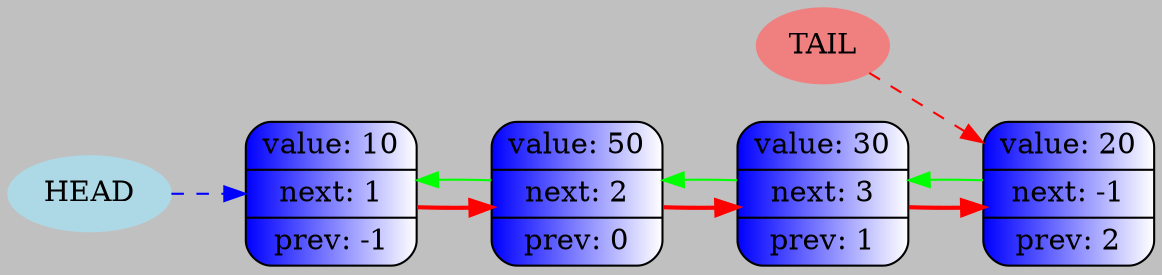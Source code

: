 digraph G {
    rankdir = LR;
    bgcolor="#C0C0C0";

    node000 [shape=Mrecord; style=filled; fillcolor="blue:white"; label=" { value: 10 } | {next: 1} | {prev: -1} "];
    node001 [shape=Mrecord; style=filled; fillcolor="blue:white"; label=" { value: 50 } | {next: 2} | {prev: 0} "];
    node002 [shape=Mrecord; style=filled; fillcolor="blue:white"; label=" { value: 30 } | {next: 3} | {prev: 1} "];
    node003 [shape=Mrecord; style=filled; fillcolor="blue:white"; label=" { value: 20 } | {next: -1} | {prev: 2} "];

    node000 -> node001 [style=bold; weight=1000; color=red; ];
    node001 -> node002 [style=bold; weight=1000; color=red; ];
    node002 -> node003 [style=bold; weight=1000; color=red; ];
    tail [shape=ellipse; style=filled; color=lightcoral; label="TAIL"];
    tail -> node003 [style=dashed; color=red; ];
    node003 -> node002 [weight=0; color= green; constraint=false; ];
    node002 -> node001 [weight=0; color= green; constraint=false; ];
    node001 -> node000 [weight=0; color= green; constraint=false; ];
    head [shape=ellipse; style=filled; color=lightblue; label="HEAD"];
    head -> node000 [style=dashed; color=blue; ];
}
